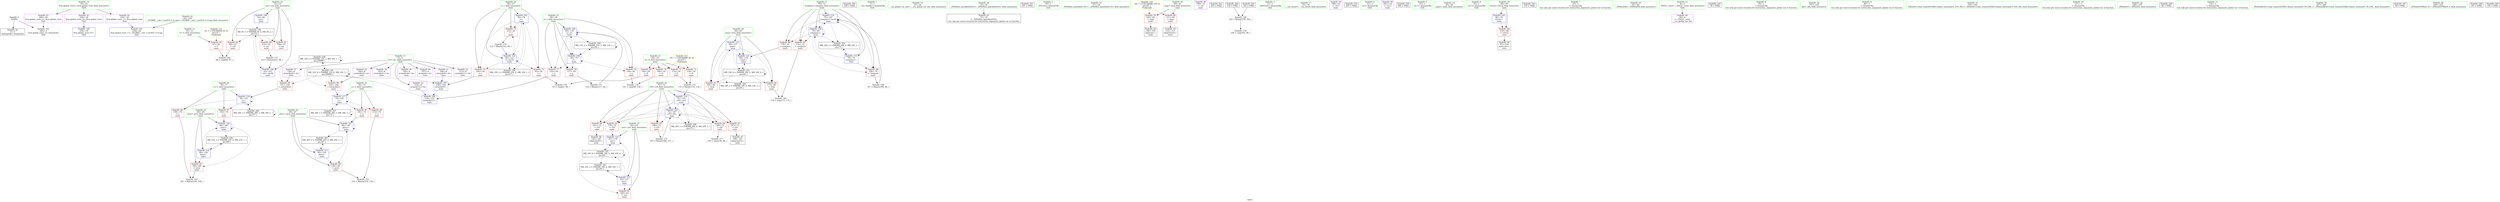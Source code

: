 digraph "SVFG" {
	label="SVFG";

	Node0x55d8e05baaf0 [shape=record,color=grey,label="{NodeID: 0\nNullPtr}"];
	Node0x55d8e05baaf0 -> Node0x55d8e05d7760[style=solid];
	Node0x55d8e05baaf0 -> Node0x55d8e05d8120[style=solid];
	Node0x55d8e05e0d60 [shape=record,color=grey,label="{NodeID: 180\n88 = cmp(86, 87, )\n}"];
	Node0x55d8e05d7d10 [shape=record,color=red,label="{NodeID: 97\n183\<--76\n\<--y\nmain\n}"];
	Node0x55d8e05d7d10 -> Node0x55d8e05dda40[style=solid];
	Node0x55d8e05bae30 [shape=record,color=green,label="{NodeID: 14\n18\<--22\nllvm.global_ctors\<--llvm.global_ctors_field_insensitive\nGlob }"];
	Node0x55d8e05bae30 -> Node0x55d8e05d96f0[style=solid];
	Node0x55d8e05bae30 -> Node0x55d8e05d97c0[style=solid];
	Node0x55d8e05bae30 -> Node0x55d8e05d9890[style=solid];
	Node0x55d8e05d8870 [shape=record,color=blue,label="{NodeID: 111\n62\<--127\nans\<--\nmain\n}"];
	Node0x55d8e05d8870 -> Node0x55d8e05da730[style=dashed];
	Node0x55d8e05d8870 -> Node0x55d8e05dd8a0[style=dashed];
	Node0x55d8e05d8870 -> Node0x55d8e05db770[style=dashed];
	Node0x55d8e05d8870 -> Node0x55d8e05ed6a0[style=dashed];
	Node0x55d8e05d6c00 [shape=record,color=green,label="{NodeID: 28\n64\<--65\nstep\<--step_field_insensitive\nmain\n}"];
	Node0x55d8e05d6c00 -> Node0x55d8e05da800[style=solid];
	Node0x55d8e05d6c00 -> Node0x55d8e05da8d0[style=solid];
	Node0x55d8e05d6c00 -> Node0x55d8e05d8940[style=solid];
	Node0x55d8e05d6c00 -> Node0x55d8e05dd7d0[style=solid];
	Node0x55d8e05efda0 [shape=record,color=black,label="{NodeID: 208\nMR_30V_2 = PHI(MR_30V_3, MR_30V_1, )\npts\{77 \}\n}"];
	Node0x55d8e05efda0 -> Node0x55d8e05dd560[style=dashed];
	Node0x55d8e05efda0 -> Node0x55d8e05efda0[style=dashed];
	Node0x55d8e05ddb10 [shape=record,color=blue,label="{NodeID: 125\n72\<--187\ni16\<--dec\nmain\n}"];
	Node0x55d8e05ddb10 -> Node0x55d8e05dadb0[style=dashed];
	Node0x55d8e05ddb10 -> Node0x55d8e05dae80[style=dashed];
	Node0x55d8e05ddb10 -> Node0x55d8e05daf50[style=dashed];
	Node0x55d8e05ddb10 -> Node0x55d8e05db020[style=dashed];
	Node0x55d8e05ddb10 -> Node0x55d8e05db0f0[style=dashed];
	Node0x55d8e05ddb10 -> Node0x55d8e05ddb10[style=dashed];
	Node0x55d8e05ddb10 -> Node0x55d8e05ef7b0[style=dashed];
	Node0x55d8e05d7760 [shape=record,color=black,label="{NodeID: 42\n2\<--3\ndummyVal\<--dummyVal\n}"];
	Node0x55d8e05d92e0 [shape=record,color=purple,label="{NodeID: 56\n149\<--8\narrayidx24\<--loc\nmain\n}"];
	Node0x55d8e05d9e40 [shape=record,color=red,label="{NodeID: 70\n100\<--54\n\<--S\nmain\n}"];
	Node0x55d8e05d9e40 -> Node0x55d8e05e0a60[style=solid];
	Node0x55d8e05fe820 [shape=record,color=black,label="{NodeID: 250\n199 = PHI()\n}"];
	Node0x55d8e05df9e0 [shape=record,color=grey,label="{NodeID: 167\n161 = Binary(159, 160, )\n}"];
	Node0x55d8e05da9a0 [shape=record,color=red,label="{NodeID: 84\n154\<--66\n\<--prex\nmain\n}"];
	Node0x55d8e05da9a0 -> Node0x55d8e05dfe60[style=solid];
	Node0x55d8e05bb420 [shape=record,color=green,label="{NodeID: 1\n7\<--1\n__dso_handle\<--dummyObj\nGlob }"];
	Node0x55d8e05e0ee0 [shape=record,color=grey,label="{NodeID: 181\n174 = cmp(172, 173, )\n}"];
	Node0x55d8e05d7de0 [shape=record,color=red,label="{NodeID: 98\n145\<--144\n\<--arrayidx22\nmain\n}"];
	Node0x55d8e05d7de0 -> Node0x55d8e05dd490[style=solid];
	Node0x55d8e05d61b0 [shape=record,color=green,label="{NodeID: 15\n23\<--24\n__cxx_global_var_init\<--__cxx_global_var_init_field_insensitive\n}"];
	Node0x55d8e05d8940 [shape=record,color=blue,label="{NodeID: 112\n64\<--127\nstep\<--\nmain\n}"];
	Node0x55d8e05d8940 -> Node0x55d8e05da800[style=dashed];
	Node0x55d8e05d8940 -> Node0x55d8e05da8d0[style=dashed];
	Node0x55d8e05d8940 -> Node0x55d8e05dd7d0[style=dashed];
	Node0x55d8e05d8940 -> Node0x55d8e05dbc70[style=dashed];
	Node0x55d8e05d8940 -> Node0x55d8e05edba0[style=dashed];
	Node0x55d8e05d6cd0 [shape=record,color=green,label="{NodeID: 29\n66\<--67\nprex\<--prex_field_insensitive\nmain\n}"];
	Node0x55d8e05d6cd0 -> Node0x55d8e05da9a0[style=solid];
	Node0x55d8e05d6cd0 -> Node0x55d8e05d8a10[style=solid];
	Node0x55d8e05d6cd0 -> Node0x55d8e05dd970[style=solid];
	Node0x55d8e05f02a0 [shape=record,color=black,label="{NodeID: 209\nMR_32V_2 = PHI(MR_32V_3, MR_32V_1, )\npts\{90000 \}\n}"];
	Node0x55d8e05f02a0 -> Node0x55d8e05d7de0[style=dashed];
	Node0x55d8e05f02a0 -> Node0x55d8e05d7eb0[style=dashed];
	Node0x55d8e05f02a0 -> Node0x55d8e05e9480[style=dashed];
	Node0x55d8e05f02a0 -> Node0x55d8e05f02a0[style=dashed];
	Node0x55d8e05ddbe0 [shape=record,color=blue,label="{NodeID: 126\n52\<--213\ncas\<--inc44\nmain\n}"];
	Node0x55d8e05ddbe0 -> Node0x55d8e05ec7a0[style=dashed];
	Node0x55d8e05d7830 [shape=record,color=black,label="{NodeID: 43\n31\<--32\n\<--_ZNSt8ios_base4InitD1Ev\nCan only get source location for instruction, argument, global var or function.}"];
	Node0x55d8e05d93b0 [shape=record,color=purple,label="{NodeID: 57\n150\<--8\narrayidx25\<--loc\nmain\n}"];
	Node0x55d8e05d93b0 -> Node0x55d8e05d7eb0[style=solid];
	Node0x55d8e05d9f10 [shape=record,color=red,label="{NodeID: 71\n133\<--54\n\<--S\nmain\n}"];
	Node0x55d8e05d9f10 -> Node0x55d8e05e02e0[style=solid];
	Node0x55d8e05fe920 [shape=record,color=black,label="{NodeID: 251\n201 = PHI()\n}"];
	Node0x55d8e05dfb60 [shape=record,color=grey,label="{NodeID: 168\n167 = Binary(166, 84, )\n}"];
	Node0x55d8e05dfb60 -> Node0x55d8e05dd630[style=solid];
	Node0x55d8e05daa70 [shape=record,color=red,label="{NodeID: 85\n160\<--68\n\<--prey\nmain\n}"];
	Node0x55d8e05daa70 -> Node0x55d8e05df9e0[style=solid];
	Node0x55d8e05b9c00 [shape=record,color=green,label="{NodeID: 2\n10\<--1\n_ZSt3cin\<--dummyObj\nGlob }"];
	Node0x55d8e05d7eb0 [shape=record,color=red,label="{NodeID: 99\n151\<--150\n\<--arrayidx25\nmain\n}"];
	Node0x55d8e05d7eb0 -> Node0x55d8e05dd560[style=solid];
	Node0x55d8e05d6240 [shape=record,color=green,label="{NodeID: 16\n27\<--28\n_ZNSt8ios_base4InitC1Ev\<--_ZNSt8ios_base4InitC1Ev_field_insensitive\n}"];
	Node0x55d8e05d8a10 [shape=record,color=blue,label="{NodeID: 113\n66\<--130\nprex\<--\nmain\n}"];
	Node0x55d8e05d8a10 -> Node0x55d8e05da9a0[style=dashed];
	Node0x55d8e05d8a10 -> Node0x55d8e05dd970[style=dashed];
	Node0x55d8e05d8a10 -> Node0x55d8e05ee0a0[style=dashed];
	Node0x55d8e05d6da0 [shape=record,color=green,label="{NodeID: 30\n68\<--69\nprey\<--prey_field_insensitive\nmain\n}"];
	Node0x55d8e05d6da0 -> Node0x55d8e05daa70[style=solid];
	Node0x55d8e05d6da0 -> Node0x55d8e05d8ae0[style=solid];
	Node0x55d8e05d6da0 -> Node0x55d8e05dda40[style=solid];
	Node0x55d8e05d7900 [shape=record,color=black,label="{NodeID: 44\n106\<--105\nidxprom\<--\nmain\n}"];
	Node0x55d8e05d9480 [shape=record,color=purple,label="{NodeID: 58\n190\<--12\n\<--.str\nmain\n}"];
	Node0x55d8e05d9fe0 [shape=record,color=red,label="{NodeID: 72\n134\<--54\n\<--S\nmain\n}"];
	Node0x55d8e05d9fe0 -> Node0x55d8e05e02e0[style=solid];
	Node0x55d8e05fea20 [shape=record,color=black,label="{NodeID: 252\n203 = PHI()\n}"];
	Node0x55d8e05dfce0 [shape=record,color=grey,label="{NodeID: 169\n163 = Binary(156, 162, )\n}"];
	Node0x55d8e05dfce0 -> Node0x55d8e05e0760[style=solid];
	Node0x55d8e05dab40 [shape=record,color=red,label="{NodeID: 86\n166\<--70\n\<--tempans\nmain\n}"];
	Node0x55d8e05dab40 -> Node0x55d8e05dfb60[style=solid];
	Node0x55d8e05bc090 [shape=record,color=green,label="{NodeID: 3\n11\<--1\n_ZSt4cout\<--dummyObj\nGlob }"];
	Node0x55d8e05d7f80 [shape=record,color=blue,label="{NodeID: 100\n238\<--19\nllvm.global_ctors_0\<--\nGlob }"];
	Node0x55d8e05d6310 [shape=record,color=green,label="{NodeID: 17\n33\<--34\n__cxa_atexit\<--__cxa_atexit_field_insensitive\n}"];
	Node0x55d8e05d8ae0 [shape=record,color=blue,label="{NodeID: 114\n68\<--130\nprey\<--\nmain\n}"];
	Node0x55d8e05d8ae0 -> Node0x55d8e05daa70[style=dashed];
	Node0x55d8e05d8ae0 -> Node0x55d8e05dda40[style=dashed];
	Node0x55d8e05d8ae0 -> Node0x55d8e05ee5a0[style=dashed];
	Node0x55d8e05d6e70 [shape=record,color=green,label="{NodeID: 31\n70\<--71\ntempans\<--tempans_field_insensitive\nmain\n}"];
	Node0x55d8e05d6e70 -> Node0x55d8e05dab40[style=solid];
	Node0x55d8e05d6e70 -> Node0x55d8e05dac10[style=solid];
	Node0x55d8e05d6e70 -> Node0x55d8e05dace0[style=solid];
	Node0x55d8e05d6e70 -> Node0x55d8e05d8bb0[style=solid];
	Node0x55d8e05d6e70 -> Node0x55d8e05dd630[style=solid];
	Node0x55d8e05d6e70 -> Node0x55d8e05dd700[style=solid];
	Node0x55d8e05f12c0 [shape=record,color=yellow,style=double,label="{NodeID: 211\n4V_1 = ENCHI(MR_4V_0)\npts\{51 \}\nFun[main]}"];
	Node0x55d8e05f12c0 -> Node0x55d8e05d9a30[style=dashed];
	Node0x55d8e05d79d0 [shape=record,color=black,label="{NodeID: 45\n112\<--111\nidxprom10\<--\nmain\n}"];
	Node0x55d8e05d9550 [shape=record,color=purple,label="{NodeID: 59\n198\<--14\n\<--.str.1\nmain\n}"];
	Node0x55d8e05da0b0 [shape=record,color=red,label="{NodeID: 73\n93\<--56\n\<--i\nmain\n}"];
	Node0x55d8e05da0b0 -> Node0x55d8e05e0be0[style=solid];
	Node0x55d8e05feb20 [shape=record,color=black,label="{NodeID: 253\n205 = PHI()\n}"];
	Node0x55d8e05dfe60 [shape=record,color=grey,label="{NodeID: 170\n155 = Binary(153, 154, )\n}"];
	Node0x55d8e05dac10 [shape=record,color=red,label="{NodeID: 87\n172\<--70\n\<--tempans\nmain\n}"];
	Node0x55d8e05dac10 -> Node0x55d8e05e0ee0[style=solid];
	Node0x55d8e05bc120 [shape=record,color=green,label="{NodeID: 4\n12\<--1\n.str\<--dummyObj\nGlob }"];
	Node0x55d8e05d8050 [shape=record,color=blue,label="{NodeID: 101\n239\<--20\nllvm.global_ctors_1\<--_GLOBAL__sub_I_uws933_0_0.cpp\nGlob }"];
	Node0x55d8e05d63e0 [shape=record,color=green,label="{NodeID: 18\n32\<--38\n_ZNSt8ios_base4InitD1Ev\<--_ZNSt8ios_base4InitD1Ev_field_insensitive\n}"];
	Node0x55d8e05d63e0 -> Node0x55d8e05d7830[style=solid];
	Node0x55d8e05ec7a0 [shape=record,color=black,label="{NodeID: 198\nMR_6V_3 = PHI(MR_6V_4, MR_6V_2, )\npts\{53 \}\n}"];
	Node0x55d8e05ec7a0 -> Node0x55d8e05d9b00[style=dashed];
	Node0x55d8e05ec7a0 -> Node0x55d8e05d9bd0[style=dashed];
	Node0x55d8e05ec7a0 -> Node0x55d8e05d9ca0[style=dashed];
	Node0x55d8e05ec7a0 -> Node0x55d8e05ddbe0[style=dashed];
	Node0x55d8e05d8bb0 [shape=record,color=blue,label="{NodeID: 115\n70\<--79\ntempans\<--\nmain\n}"];
	Node0x55d8e05d8bb0 -> Node0x55d8e05dab40[style=dashed];
	Node0x55d8e05d8bb0 -> Node0x55d8e05dd630[style=dashed];
	Node0x55d8e05d8bb0 -> Node0x55d8e05dd700[style=dashed];
	Node0x55d8e05d8bb0 -> Node0x55d8e05eeaa0[style=dashed];
	Node0x55d8e05d6f40 [shape=record,color=green,label="{NodeID: 32\n72\<--73\ni16\<--i16_field_insensitive\nmain\n}"];
	Node0x55d8e05d6f40 -> Node0x55d8e05dadb0[style=solid];
	Node0x55d8e05d6f40 -> Node0x55d8e05dae80[style=solid];
	Node0x55d8e05d6f40 -> Node0x55d8e05daf50[style=solid];
	Node0x55d8e05d6f40 -> Node0x55d8e05db020[style=solid];
	Node0x55d8e05d6f40 -> Node0x55d8e05db0f0[style=solid];
	Node0x55d8e05d6f40 -> Node0x55d8e05dd3c0[style=solid];
	Node0x55d8e05d6f40 -> Node0x55d8e05ddb10[style=solid];
	Node0x55d8e05d7aa0 [shape=record,color=black,label="{NodeID: 46\n142\<--141\nidxprom20\<--\nmain\n}"];
	Node0x55d8e05d9620 [shape=record,color=purple,label="{NodeID: 60\n202\<--16\n\<--.str.2\nmain\n}"];
	Node0x55d8e05da180 [shape=record,color=red,label="{NodeID: 74\n104\<--56\n\<--i\nmain\n}"];
	Node0x55d8e05da180 -> Node0x55d8e05d8530[style=solid];
	Node0x55d8e05fec20 [shape=record,color=black,label="{NodeID: 254\n206 = PHI()\n}"];
	Node0x55d8e05dffe0 [shape=record,color=grey,label="{NodeID: 171\n118 = Binary(117, 84, )\n}"];
	Node0x55d8e05dffe0 -> Node0x55d8e05d86d0[style=solid];
	Node0x55d8e05dace0 [shape=record,color=red,label="{NodeID: 88\n176\<--70\n\<--tempans\nmain\n}"];
	Node0x55d8e05dace0 -> Node0x55d8e05dd7d0[style=solid];
	Node0x55d8e05bc3b0 [shape=record,color=green,label="{NodeID: 5\n14\<--1\n.str.1\<--dummyObj\nGlob }"];
	Node0x55d8e05d8120 [shape=record,color=blue, style = dotted,label="{NodeID: 102\n240\<--3\nllvm.global_ctors_2\<--dummyVal\nGlob }"];
	Node0x55d8e05d64b0 [shape=record,color=green,label="{NodeID: 19\n45\<--46\nmain\<--main_field_insensitive\n}"];
	Node0x55d8e05ecca0 [shape=record,color=black,label="{NodeID: 199\nMR_10V_2 = PHI(MR_10V_4, MR_10V_1, )\npts\{57 \}\n}"];
	Node0x55d8e05ecca0 -> Node0x55d8e05d8390[style=dashed];
	Node0x55d8e05dd3c0 [shape=record,color=blue,label="{NodeID: 116\n72\<--135\ni16\<--mul\nmain\n}"];
	Node0x55d8e05dd3c0 -> Node0x55d8e05dadb0[style=dashed];
	Node0x55d8e05dd3c0 -> Node0x55d8e05dae80[style=dashed];
	Node0x55d8e05dd3c0 -> Node0x55d8e05daf50[style=dashed];
	Node0x55d8e05dd3c0 -> Node0x55d8e05db020[style=dashed];
	Node0x55d8e05dd3c0 -> Node0x55d8e05db0f0[style=dashed];
	Node0x55d8e05dd3c0 -> Node0x55d8e05ddb10[style=dashed];
	Node0x55d8e05dd3c0 -> Node0x55d8e05ef7b0[style=dashed];
	Node0x55d8e05d7010 [shape=record,color=green,label="{NodeID: 33\n74\<--75\nx\<--x_field_insensitive\nmain\n}"];
	Node0x55d8e05d7010 -> Node0x55d8e05db1c0[style=solid];
	Node0x55d8e05d7010 -> Node0x55d8e05db290[style=solid];
	Node0x55d8e05d7010 -> Node0x55d8e05dd490[style=solid];
	Node0x55d8e05f1480 [shape=record,color=yellow,style=double,label="{NodeID: 213\n8V_1 = ENCHI(MR_8V_0)\npts\{55 \}\nFun[main]}"];
	Node0x55d8e05f1480 -> Node0x55d8e05d9d70[style=dashed];
	Node0x55d8e05f1480 -> Node0x55d8e05d9e40[style=dashed];
	Node0x55d8e05f1480 -> Node0x55d8e05d9f10[style=dashed];
	Node0x55d8e05f1480 -> Node0x55d8e05d9fe0[style=dashed];
	Node0x55d8e05d7b70 [shape=record,color=black,label="{NodeID: 47\n148\<--147\nidxprom23\<--\nmain\n}"];
	Node0x55d8e05d96f0 [shape=record,color=purple,label="{NodeID: 61\n238\<--18\nllvm.global_ctors_0\<--llvm.global_ctors\nGlob }"];
	Node0x55d8e05d96f0 -> Node0x55d8e05d7f80[style=solid];
	Node0x55d8e05da250 [shape=record,color=red,label="{NodeID: 75\n122\<--56\n\<--i\nmain\n}"];
	Node0x55d8e05da250 -> Node0x55d8e05e0460[style=solid];
	Node0x55d8e05e0160 [shape=record,color=grey,label="{NodeID: 172\n213 = Binary(212, 84, )\n}"];
	Node0x55d8e05e0160 -> Node0x55d8e05ddbe0[style=solid];
	Node0x55d8e05dadb0 [shape=record,color=red,label="{NodeID: 89\n138\<--72\n\<--i16\nmain\n}"];
	Node0x55d8e05dadb0 -> Node0x55d8e05e08e0[style=solid];
	Node0x55d8e05bc440 [shape=record,color=green,label="{NodeID: 6\n16\<--1\n.str.2\<--dummyObj\nGlob }"];
	Node0x55d8e05d81f0 [shape=record,color=blue,label="{NodeID: 103\n48\<--79\nretval\<--\nmain\n}"];
	Node0x55d8e05d81f0 -> Node0x55d8e05d9960[style=dashed];
	Node0x55d8e05d6580 [shape=record,color=green,label="{NodeID: 20\n48\<--49\nretval\<--retval_field_insensitive\nmain\n}"];
	Node0x55d8e05d6580 -> Node0x55d8e05d9960[style=solid];
	Node0x55d8e05d6580 -> Node0x55d8e05d81f0[style=solid];
	Node0x55d8e05ed1a0 [shape=record,color=black,label="{NodeID: 200\nMR_12V_2 = PHI(MR_12V_3, MR_12V_1, )\npts\{59 \}\n}"];
	Node0x55d8e05ed1a0 -> Node0x55d8e05d8460[style=dashed];
	Node0x55d8e05ed1a0 -> Node0x55d8e05ed1a0[style=dashed];
	Node0x55d8e05dd490 [shape=record,color=blue,label="{NodeID: 117\n74\<--145\nx\<--\nmain\n}"];
	Node0x55d8e05dd490 -> Node0x55d8e05db1c0[style=dashed];
	Node0x55d8e05dd490 -> Node0x55d8e05db290[style=dashed];
	Node0x55d8e05dd490 -> Node0x55d8e05dd490[style=dashed];
	Node0x55d8e05dd490 -> Node0x55d8e05ef8a0[style=dashed];
	Node0x55d8e05d70e0 [shape=record,color=green,label="{NodeID: 34\n76\<--77\ny\<--y_field_insensitive\nmain\n}"];
	Node0x55d8e05d70e0 -> Node0x55d8e05d7c40[style=solid];
	Node0x55d8e05d70e0 -> Node0x55d8e05d7d10[style=solid];
	Node0x55d8e05d70e0 -> Node0x55d8e05dd560[style=solid];
	Node0x55d8e05d8c60 [shape=record,color=black,label="{NodeID: 48\n47\<--216\nmain_ret\<--\nmain\n}"];
	Node0x55d8e05d97c0 [shape=record,color=purple,label="{NodeID: 62\n239\<--18\nllvm.global_ctors_1\<--llvm.global_ctors\nGlob }"];
	Node0x55d8e05d97c0 -> Node0x55d8e05d8050[style=solid];
	Node0x55d8e03b8b30 [shape=record,color=black,label="{NodeID: 242\n103 = PHI()\n}"];
	Node0x55d8e05da320 [shape=record,color=red,label="{NodeID: 76\n99\<--58\n\<--j\nmain\n}"];
	Node0x55d8e05da320 -> Node0x55d8e05e0a60[style=solid];
	Node0x55d8e05e02e0 [shape=record,color=grey,label="{NodeID: 173\n135 = Binary(133, 134, )\n}"];
	Node0x55d8e05e02e0 -> Node0x55d8e05dd3c0[style=solid];
	Node0x55d8e05dae80 [shape=record,color=red,label="{NodeID: 90\n141\<--72\n\<--i16\nmain\n}"];
	Node0x55d8e05dae80 -> Node0x55d8e05d7aa0[style=solid];
	Node0x55d8e05bb1b0 [shape=record,color=green,label="{NodeID: 7\n19\<--1\n\<--dummyObj\nCan only get source location for instruction, argument, global var or function.}"];
	Node0x55d8e05d82c0 [shape=record,color=blue,label="{NodeID: 104\n52\<--84\ncas\<--\nmain\n}"];
	Node0x55d8e05d82c0 -> Node0x55d8e05ec7a0[style=dashed];
	Node0x55d8e05d6650 [shape=record,color=green,label="{NodeID: 21\n50\<--51\nT\<--T_field_insensitive\nmain\n}"];
	Node0x55d8e05d6650 -> Node0x55d8e05d9a30[style=solid];
	Node0x55d8e05ed6a0 [shape=record,color=black,label="{NodeID: 201\nMR_16V_2 = PHI(MR_16V_4, MR_16V_1, )\npts\{63 \}\n}"];
	Node0x55d8e05ed6a0 -> Node0x55d8e05d8870[style=dashed];
	Node0x55d8e05dd560 [shape=record,color=blue,label="{NodeID: 118\n76\<--151\ny\<--\nmain\n}"];
	Node0x55d8e05dd560 -> Node0x55d8e05d7c40[style=dashed];
	Node0x55d8e05dd560 -> Node0x55d8e05d7d10[style=dashed];
	Node0x55d8e05dd560 -> Node0x55d8e05dd560[style=dashed];
	Node0x55d8e05dd560 -> Node0x55d8e05efda0[style=dashed];
	Node0x55d8e05d71b0 [shape=record,color=green,label="{NodeID: 35\n81\<--82\n_ZNSirsERi\<--_ZNSirsERi_field_insensitive\n}"];
	Node0x55d8e05d8d30 [shape=record,color=purple,label="{NodeID: 49\n29\<--4\n\<--_ZStL8__ioinit\n__cxx_global_var_init\n}"];
	Node0x55d8e05d9890 [shape=record,color=purple,label="{NodeID: 63\n240\<--18\nllvm.global_ctors_2\<--llvm.global_ctors\nGlob }"];
	Node0x55d8e05d9890 -> Node0x55d8e05d8120[style=solid];
	Node0x55d8e05fe0c0 [shape=record,color=black,label="{NodeID: 243\n30 = PHI()\n}"];
	Node0x55d8e05da3f0 [shape=record,color=red,label="{NodeID: 77\n110\<--58\n\<--j\nmain\n}"];
	Node0x55d8e05da3f0 -> Node0x55d8e05d8600[style=solid];
	Node0x55d8e05e0460 [shape=record,color=grey,label="{NodeID: 174\n123 = Binary(122, 84, )\n}"];
	Node0x55d8e05e0460 -> Node0x55d8e05d87a0[style=solid];
	Node0x55d8e05daf50 [shape=record,color=red,label="{NodeID: 91\n147\<--72\n\<--i16\nmain\n}"];
	Node0x55d8e05daf50 -> Node0x55d8e05d7b70[style=solid];
	Node0x55d8e05bb240 [shape=record,color=green,label="{NodeID: 8\n79\<--1\n\<--dummyObj\nCan only get source location for instruction, argument, global var or function.}"];
	Node0x55d8e05d8390 [shape=record,color=blue,label="{NodeID: 105\n56\<--79\ni\<--\nmain\n}"];
	Node0x55d8e05d8390 -> Node0x55d8e05da0b0[style=dashed];
	Node0x55d8e05d8390 -> Node0x55d8e05da180[style=dashed];
	Node0x55d8e05d8390 -> Node0x55d8e05da250[style=dashed];
	Node0x55d8e05d8390 -> Node0x55d8e05d87a0[style=dashed];
	Node0x55d8e05d8390 -> Node0x55d8e05ecca0[style=dashed];
	Node0x55d8e05d6720 [shape=record,color=green,label="{NodeID: 22\n52\<--53\ncas\<--cas_field_insensitive\nmain\n}"];
	Node0x55d8e05d6720 -> Node0x55d8e05d9b00[style=solid];
	Node0x55d8e05d6720 -> Node0x55d8e05d9bd0[style=solid];
	Node0x55d8e05d6720 -> Node0x55d8e05d9ca0[style=solid];
	Node0x55d8e05d6720 -> Node0x55d8e05d82c0[style=solid];
	Node0x55d8e05d6720 -> Node0x55d8e05ddbe0[style=solid];
	Node0x55d8e05edba0 [shape=record,color=black,label="{NodeID: 202\nMR_18V_2 = PHI(MR_18V_4, MR_18V_1, )\npts\{65 \}\n}"];
	Node0x55d8e05edba0 -> Node0x55d8e05d8940[style=dashed];
	Node0x55d8e05dd630 [shape=record,color=blue,label="{NodeID: 119\n70\<--167\ntempans\<--inc30\nmain\n}"];
	Node0x55d8e05dd630 -> Node0x55d8e05dab40[style=dashed];
	Node0x55d8e05dd630 -> Node0x55d8e05dac10[style=dashed];
	Node0x55d8e05dd630 -> Node0x55d8e05dace0[style=dashed];
	Node0x55d8e05dd630 -> Node0x55d8e05dd630[style=dashed];
	Node0x55d8e05dd630 -> Node0x55d8e05dd700[style=dashed];
	Node0x55d8e05dd630 -> Node0x55d8e05eeaa0[style=dashed];
	Node0x55d8e05d7280 [shape=record,color=green,label="{NodeID: 36\n157\<--158\nabs\<--abs_field_insensitive\n}"];
	Node0x55d8e05f1720 [shape=record,color=yellow,style=double,label="{NodeID: 216\n14V_1 = ENCHI(MR_14V_0)\npts\{61 \}\nFun[main]}"];
	Node0x55d8e05f1720 -> Node0x55d8e05da590[style=dashed];
	Node0x55d8e05f1720 -> Node0x55d8e05da660[style=dashed];
	Node0x55d8e05d8e00 [shape=record,color=purple,label="{NodeID: 50\n107\<--8\narrayidx\<--loc\nmain\n}"];
	Node0x55d8e05d9960 [shape=record,color=red,label="{NodeID: 64\n216\<--48\n\<--retval\nmain\n}"];
	Node0x55d8e05d9960 -> Node0x55d8e05d8c60[style=solid];
	Node0x55d8e05fe1c0 [shape=record,color=black,label="{NodeID: 244\n156 = PHI()\n}"];
	Node0x55d8e05fe1c0 -> Node0x55d8e05dfce0[style=solid];
	Node0x55d8e05da4c0 [shape=record,color=red,label="{NodeID: 78\n117\<--58\n\<--j\nmain\n}"];
	Node0x55d8e05da4c0 -> Node0x55d8e05dffe0[style=solid];
	Node0x55d8e05e05e0 [shape=record,color=grey,label="{NodeID: 175\n187 = Binary(186, 127, )\n}"];
	Node0x55d8e05e05e0 -> Node0x55d8e05ddb10[style=solid];
	Node0x55d8e05db020 [shape=record,color=red,label="{NodeID: 92\n178\<--72\n\<--i16\nmain\n}"];
	Node0x55d8e05db020 -> Node0x55d8e05dd8a0[style=solid];
	Node0x55d8e05bafb0 [shape=record,color=green,label="{NodeID: 9\n84\<--1\n\<--dummyObj\nCan only get source location for instruction, argument, global var or function.}"];
	Node0x55d8e05d8460 [shape=record,color=blue,label="{NodeID: 106\n58\<--79\nj\<--\nmain\n}"];
	Node0x55d8e05d8460 -> Node0x55d8e05da320[style=dashed];
	Node0x55d8e05d8460 -> Node0x55d8e05da3f0[style=dashed];
	Node0x55d8e05d8460 -> Node0x55d8e05da4c0[style=dashed];
	Node0x55d8e05d8460 -> Node0x55d8e05d8460[style=dashed];
	Node0x55d8e05d8460 -> Node0x55d8e05d86d0[style=dashed];
	Node0x55d8e05d8460 -> Node0x55d8e05ed1a0[style=dashed];
	Node0x55d8e05d67f0 [shape=record,color=green,label="{NodeID: 23\n54\<--55\nS\<--S_field_insensitive\nmain\n}"];
	Node0x55d8e05d67f0 -> Node0x55d8e05d9d70[style=solid];
	Node0x55d8e05d67f0 -> Node0x55d8e05d9e40[style=solid];
	Node0x55d8e05d67f0 -> Node0x55d8e05d9f10[style=solid];
	Node0x55d8e05d67f0 -> Node0x55d8e05d9fe0[style=solid];
	Node0x55d8e05ee0a0 [shape=record,color=black,label="{NodeID: 203\nMR_20V_2 = PHI(MR_20V_4, MR_20V_1, )\npts\{67 \}\n}"];
	Node0x55d8e05ee0a0 -> Node0x55d8e05d8a10[style=dashed];
	Node0x55d8e05dd700 [shape=record,color=blue,label="{NodeID: 120\n70\<--84\ntempans\<--\nmain\n}"];
	Node0x55d8e05dd700 -> Node0x55d8e05dab40[style=dashed];
	Node0x55d8e05dd700 -> Node0x55d8e05dac10[style=dashed];
	Node0x55d8e05dd700 -> Node0x55d8e05dace0[style=dashed];
	Node0x55d8e05dd700 -> Node0x55d8e05dd630[style=dashed];
	Node0x55d8e05dd700 -> Node0x55d8e05dd700[style=dashed];
	Node0x55d8e05dd700 -> Node0x55d8e05eeaa0[style=dashed];
	Node0x55d8e05d7350 [shape=record,color=green,label="{NodeID: 37\n192\<--193\n_ZStlsISt11char_traitsIcEERSt13basic_ostreamIcT_ES5_PKc\<--_ZStlsISt11char_traitsIcEERSt13basic_ostreamIcT_ES5_PKc_field_insensitive\n}"];
	Node0x55d8e05d8ed0 [shape=record,color=purple,label="{NodeID: 51\n108\<--8\narrayidx9\<--loc\nmain\n}"];
	Node0x55d8e05d8ed0 -> Node0x55d8e05d8530[style=solid];
	Node0x55d8e05d9a30 [shape=record,color=red,label="{NodeID: 65\n87\<--50\n\<--T\nmain\n}"];
	Node0x55d8e05d9a30 -> Node0x55d8e05e0d60[style=solid];
	Node0x55d8e05fe320 [shape=record,color=black,label="{NodeID: 245\n162 = PHI()\n}"];
	Node0x55d8e05fe320 -> Node0x55d8e05dfce0[style=solid];
	Node0x55d8e05da590 [shape=record,color=red,label="{NodeID: 79\n105\<--60\n\<--map\nmain\n}"];
	Node0x55d8e05da590 -> Node0x55d8e05d7900[style=solid];
	Node0x55d8e05e0760 [shape=record,color=grey,label="{NodeID: 176\n164 = cmp(163, 84, )\n}"];
	Node0x55d8e05db0f0 [shape=record,color=red,label="{NodeID: 93\n186\<--72\n\<--i16\nmain\n}"];
	Node0x55d8e05db0f0 -> Node0x55d8e05e05e0[style=solid];
	Node0x55d8e05bb920 [shape=record,color=green,label="{NodeID: 10\n127\<--1\n\<--dummyObj\nCan only get source location for instruction, argument, global var or function.}"];
	Node0x55d8e05d8530 [shape=record,color=blue,label="{NodeID: 107\n108\<--104\narrayidx9\<--\nmain\n}"];
	Node0x55d8e05d8530 -> Node0x55d8e05d8600[style=dashed];
	Node0x55d8e05d68c0 [shape=record,color=green,label="{NodeID: 24\n56\<--57\ni\<--i_field_insensitive\nmain\n}"];
	Node0x55d8e05d68c0 -> Node0x55d8e05da0b0[style=solid];
	Node0x55d8e05d68c0 -> Node0x55d8e05da180[style=solid];
	Node0x55d8e05d68c0 -> Node0x55d8e05da250[style=solid];
	Node0x55d8e05d68c0 -> Node0x55d8e05d8390[style=solid];
	Node0x55d8e05d68c0 -> Node0x55d8e05d87a0[style=solid];
	Node0x55d8e05ee5a0 [shape=record,color=black,label="{NodeID: 204\nMR_22V_2 = PHI(MR_22V_4, MR_22V_1, )\npts\{69 \}\n}"];
	Node0x55d8e05ee5a0 -> Node0x55d8e05d8ae0[style=dashed];
	Node0x55d8e05dd7d0 [shape=record,color=blue,label="{NodeID: 121\n64\<--176\nstep\<--\nmain\n}"];
	Node0x55d8e05dd7d0 -> Node0x55d8e05dbc70[style=dashed];
	Node0x55d8e05d7420 [shape=record,color=green,label="{NodeID: 38\n196\<--197\n_ZNSolsEi\<--_ZNSolsEi_field_insensitive\n}"];
	Node0x55d8e05d8fa0 [shape=record,color=purple,label="{NodeID: 52\n113\<--8\narrayidx11\<--loc\nmain\n}"];
	Node0x55d8e05d9b00 [shape=record,color=red,label="{NodeID: 66\n86\<--52\n\<--cas\nmain\n}"];
	Node0x55d8e05d9b00 -> Node0x55d8e05e0d60[style=solid];
	Node0x55d8e05fe420 [shape=record,color=black,label="{NodeID: 246\n80 = PHI()\n}"];
	Node0x55d8e05da660 [shape=record,color=red,label="{NodeID: 80\n111\<--60\n\<--map\nmain\n}"];
	Node0x55d8e05da660 -> Node0x55d8e05d79d0[style=solid];
	Node0x55d8e05e08e0 [shape=record,color=grey,label="{NodeID: 177\n139 = cmp(138, 84, )\n}"];
	Node0x55d8e05db1c0 [shape=record,color=red,label="{NodeID: 94\n153\<--74\n\<--x\nmain\n}"];
	Node0x55d8e05db1c0 -> Node0x55d8e05dfe60[style=solid];
	Node0x55d8e05bb9f0 [shape=record,color=green,label="{NodeID: 11\n130\<--1\n\<--dummyObj\nCan only get source location for instruction, argument, global var or function.}"];
	Node0x55d8e05e9480 [shape=record,color=black,label="{NodeID: 191\nMR_32V_4 = PHI(MR_32V_6, MR_32V_3, )\npts\{90000 \}\n}"];
	Node0x55d8e05e9480 -> Node0x55d8e05d7de0[style=dashed];
	Node0x55d8e05e9480 -> Node0x55d8e05d7eb0[style=dashed];
	Node0x55d8e05e9480 -> Node0x55d8e05d8530[style=dashed];
	Node0x55d8e05e9480 -> Node0x55d8e05e9480[style=dashed];
	Node0x55d8e05e9480 -> Node0x55d8e05f02a0[style=dashed];
	Node0x55d8e05d8600 [shape=record,color=blue,label="{NodeID: 108\n114\<--110\narrayidx12\<--\nmain\n}"];
	Node0x55d8e05d8600 -> Node0x55d8e05e9480[style=dashed];
	Node0x55d8e05d6990 [shape=record,color=green,label="{NodeID: 25\n58\<--59\nj\<--j_field_insensitive\nmain\n}"];
	Node0x55d8e05d6990 -> Node0x55d8e05da320[style=solid];
	Node0x55d8e05d6990 -> Node0x55d8e05da3f0[style=solid];
	Node0x55d8e05d6990 -> Node0x55d8e05da4c0[style=solid];
	Node0x55d8e05d6990 -> Node0x55d8e05d8460[style=solid];
	Node0x55d8e05d6990 -> Node0x55d8e05d86d0[style=solid];
	Node0x55d8e05eeaa0 [shape=record,color=black,label="{NodeID: 205\nMR_24V_2 = PHI(MR_24V_4, MR_24V_1, )\npts\{71 \}\n}"];
	Node0x55d8e05eeaa0 -> Node0x55d8e05d8bb0[style=dashed];
	Node0x55d8e05dd8a0 [shape=record,color=blue,label="{NodeID: 122\n62\<--178\nans\<--\nmain\n}"];
	Node0x55d8e05dd8a0 -> Node0x55d8e05db770[style=dashed];
	Node0x55d8e05d74f0 [shape=record,color=green,label="{NodeID: 39\n207\<--208\n_ZSt4endlIcSt11char_traitsIcEERSt13basic_ostreamIT_T0_ES6_\<--_ZSt4endlIcSt11char_traitsIcEERSt13basic_ostreamIT_T0_ES6__field_insensitive\n}"];
	Node0x55d8e05d9070 [shape=record,color=purple,label="{NodeID: 53\n114\<--8\narrayidx12\<--loc\nmain\n}"];
	Node0x55d8e05d9070 -> Node0x55d8e05d8600[style=solid];
	Node0x55d8e05d9bd0 [shape=record,color=red,label="{NodeID: 67\n194\<--52\n\<--cas\nmain\n}"];
	Node0x55d8e05fe4f0 [shape=record,color=black,label="{NodeID: 247\n90 = PHI()\n}"];
	Node0x55d8e05da730 [shape=record,color=red,label="{NodeID: 81\n200\<--62\n\<--ans\nmain\n}"];
	Node0x55d8e05e0a60 [shape=record,color=grey,label="{NodeID: 178\n101 = cmp(99, 100, )\n}"];
	Node0x55d8e05db290 [shape=record,color=red,label="{NodeID: 95\n181\<--74\n\<--x\nmain\n}"];
	Node0x55d8e05db290 -> Node0x55d8e05dd970[style=solid];
	Node0x55d8e05bac90 [shape=record,color=green,label="{NodeID: 12\n4\<--6\n_ZStL8__ioinit\<--_ZStL8__ioinit_field_insensitive\nGlob }"];
	Node0x55d8e05bac90 -> Node0x55d8e05d8d30[style=solid];
	Node0x55d8e05db770 [shape=record,color=black,label="{NodeID: 192\nMR_16V_6 = PHI(MR_16V_5, MR_16V_4, )\npts\{63 \}\n}"];
	Node0x55d8e05db770 -> Node0x55d8e05da730[style=dashed];
	Node0x55d8e05db770 -> Node0x55d8e05dd8a0[style=dashed];
	Node0x55d8e05db770 -> Node0x55d8e05db770[style=dashed];
	Node0x55d8e05db770 -> Node0x55d8e05ed6a0[style=dashed];
	Node0x55d8e05d86d0 [shape=record,color=blue,label="{NodeID: 109\n58\<--118\nj\<--inc\nmain\n}"];
	Node0x55d8e05d86d0 -> Node0x55d8e05da320[style=dashed];
	Node0x55d8e05d86d0 -> Node0x55d8e05da3f0[style=dashed];
	Node0x55d8e05d86d0 -> Node0x55d8e05da4c0[style=dashed];
	Node0x55d8e05d86d0 -> Node0x55d8e05d8460[style=dashed];
	Node0x55d8e05d86d0 -> Node0x55d8e05d86d0[style=dashed];
	Node0x55d8e05d86d0 -> Node0x55d8e05ed1a0[style=dashed];
	Node0x55d8e05d6a60 [shape=record,color=green,label="{NodeID: 26\n60\<--61\nmap\<--map_field_insensitive\nmain\n}"];
	Node0x55d8e05d6a60 -> Node0x55d8e05da590[style=solid];
	Node0x55d8e05d6a60 -> Node0x55d8e05da660[style=solid];
	Node0x55d8e05ef7b0 [shape=record,color=black,label="{NodeID: 206\nMR_26V_2 = PHI(MR_26V_4, MR_26V_1, )\npts\{73 \}\n}"];
	Node0x55d8e05ef7b0 -> Node0x55d8e05dd3c0[style=dashed];
	Node0x55d8e05dd970 [shape=record,color=blue,label="{NodeID: 123\n66\<--181\nprex\<--\nmain\n}"];
	Node0x55d8e05dd970 -> Node0x55d8e05da9a0[style=dashed];
	Node0x55d8e05dd970 -> Node0x55d8e05dd970[style=dashed];
	Node0x55d8e05dd970 -> Node0x55d8e05ee0a0[style=dashed];
	Node0x55d8e05d75c0 [shape=record,color=green,label="{NodeID: 40\n209\<--210\n_ZNSolsEPFRSoS_E\<--_ZNSolsEPFRSoS_E_field_insensitive\n}"];
	Node0x55d8e05d9140 [shape=record,color=purple,label="{NodeID: 54\n143\<--8\narrayidx21\<--loc\nmain\n}"];
	Node0x55d8e05d9ca0 [shape=record,color=red,label="{NodeID: 68\n212\<--52\n\<--cas\nmain\n}"];
	Node0x55d8e05d9ca0 -> Node0x55d8e05e0160[style=solid];
	Node0x55d8e05fe5c0 [shape=record,color=black,label="{NodeID: 248\n191 = PHI()\n}"];
	Node0x55d8e05da800 [shape=record,color=red,label="{NodeID: 82\n173\<--64\n\<--step\nmain\n}"];
	Node0x55d8e05da800 -> Node0x55d8e05e0ee0[style=solid];
	Node0x55d8e05e0be0 [shape=record,color=grey,label="{NodeID: 179\n95 = cmp(93, 94, )\n}"];
	Node0x55d8e05d7c40 [shape=record,color=red,label="{NodeID: 96\n159\<--76\n\<--y\nmain\n}"];
	Node0x55d8e05d7c40 -> Node0x55d8e05df9e0[style=solid];
	Node0x55d8e05bad60 [shape=record,color=green,label="{NodeID: 13\n8\<--9\nloc\<--loc_field_insensitive\nGlob }"];
	Node0x55d8e05bad60 -> Node0x55d8e05d8e00[style=solid];
	Node0x55d8e05bad60 -> Node0x55d8e05d8ed0[style=solid];
	Node0x55d8e05bad60 -> Node0x55d8e05d8fa0[style=solid];
	Node0x55d8e05bad60 -> Node0x55d8e05d9070[style=solid];
	Node0x55d8e05bad60 -> Node0x55d8e05d9140[style=solid];
	Node0x55d8e05bad60 -> Node0x55d8e05d9210[style=solid];
	Node0x55d8e05bad60 -> Node0x55d8e05d92e0[style=solid];
	Node0x55d8e05bad60 -> Node0x55d8e05d93b0[style=solid];
	Node0x55d8e05dbc70 [shape=record,color=black,label="{NodeID: 193\nMR_18V_6 = PHI(MR_18V_5, MR_18V_4, )\npts\{65 \}\n}"];
	Node0x55d8e05dbc70 -> Node0x55d8e05da800[style=dashed];
	Node0x55d8e05dbc70 -> Node0x55d8e05da8d0[style=dashed];
	Node0x55d8e05dbc70 -> Node0x55d8e05dd7d0[style=dashed];
	Node0x55d8e05dbc70 -> Node0x55d8e05dbc70[style=dashed];
	Node0x55d8e05dbc70 -> Node0x55d8e05edba0[style=dashed];
	Node0x55d8e05d87a0 [shape=record,color=blue,label="{NodeID: 110\n56\<--123\ni\<--inc14\nmain\n}"];
	Node0x55d8e05d87a0 -> Node0x55d8e05da0b0[style=dashed];
	Node0x55d8e05d87a0 -> Node0x55d8e05da180[style=dashed];
	Node0x55d8e05d87a0 -> Node0x55d8e05da250[style=dashed];
	Node0x55d8e05d87a0 -> Node0x55d8e05d87a0[style=dashed];
	Node0x55d8e05d87a0 -> Node0x55d8e05ecca0[style=dashed];
	Node0x55d8e05d6b30 [shape=record,color=green,label="{NodeID: 27\n62\<--63\nans\<--ans_field_insensitive\nmain\n}"];
	Node0x55d8e05d6b30 -> Node0x55d8e05da730[style=solid];
	Node0x55d8e05d6b30 -> Node0x55d8e05d8870[style=solid];
	Node0x55d8e05d6b30 -> Node0x55d8e05dd8a0[style=solid];
	Node0x55d8e05ef8a0 [shape=record,color=black,label="{NodeID: 207\nMR_28V_2 = PHI(MR_28V_3, MR_28V_1, )\npts\{75 \}\n}"];
	Node0x55d8e05ef8a0 -> Node0x55d8e05dd490[style=dashed];
	Node0x55d8e05ef8a0 -> Node0x55d8e05ef8a0[style=dashed];
	Node0x55d8e05dda40 [shape=record,color=blue,label="{NodeID: 124\n68\<--183\nprey\<--\nmain\n}"];
	Node0x55d8e05dda40 -> Node0x55d8e05daa70[style=dashed];
	Node0x55d8e05dda40 -> Node0x55d8e05dda40[style=dashed];
	Node0x55d8e05dda40 -> Node0x55d8e05ee5a0[style=dashed];
	Node0x55d8e05d7690 [shape=record,color=green,label="{NodeID: 41\n20\<--234\n_GLOBAL__sub_I_uws933_0_0.cpp\<--_GLOBAL__sub_I_uws933_0_0.cpp_field_insensitive\n}"];
	Node0x55d8e05d7690 -> Node0x55d8e05d8050[style=solid];
	Node0x55d8e05d9210 [shape=record,color=purple,label="{NodeID: 55\n144\<--8\narrayidx22\<--loc\nmain\n}"];
	Node0x55d8e05d9210 -> Node0x55d8e05d7de0[style=solid];
	Node0x55d8e05d9d70 [shape=record,color=red,label="{NodeID: 69\n94\<--54\n\<--S\nmain\n}"];
	Node0x55d8e05d9d70 -> Node0x55d8e05e0be0[style=solid];
	Node0x55d8e05fe720 [shape=record,color=black,label="{NodeID: 249\n195 = PHI()\n}"];
	Node0x55d8e05da8d0 [shape=record,color=red,label="{NodeID: 83\n204\<--64\n\<--step\nmain\n}"];
}
